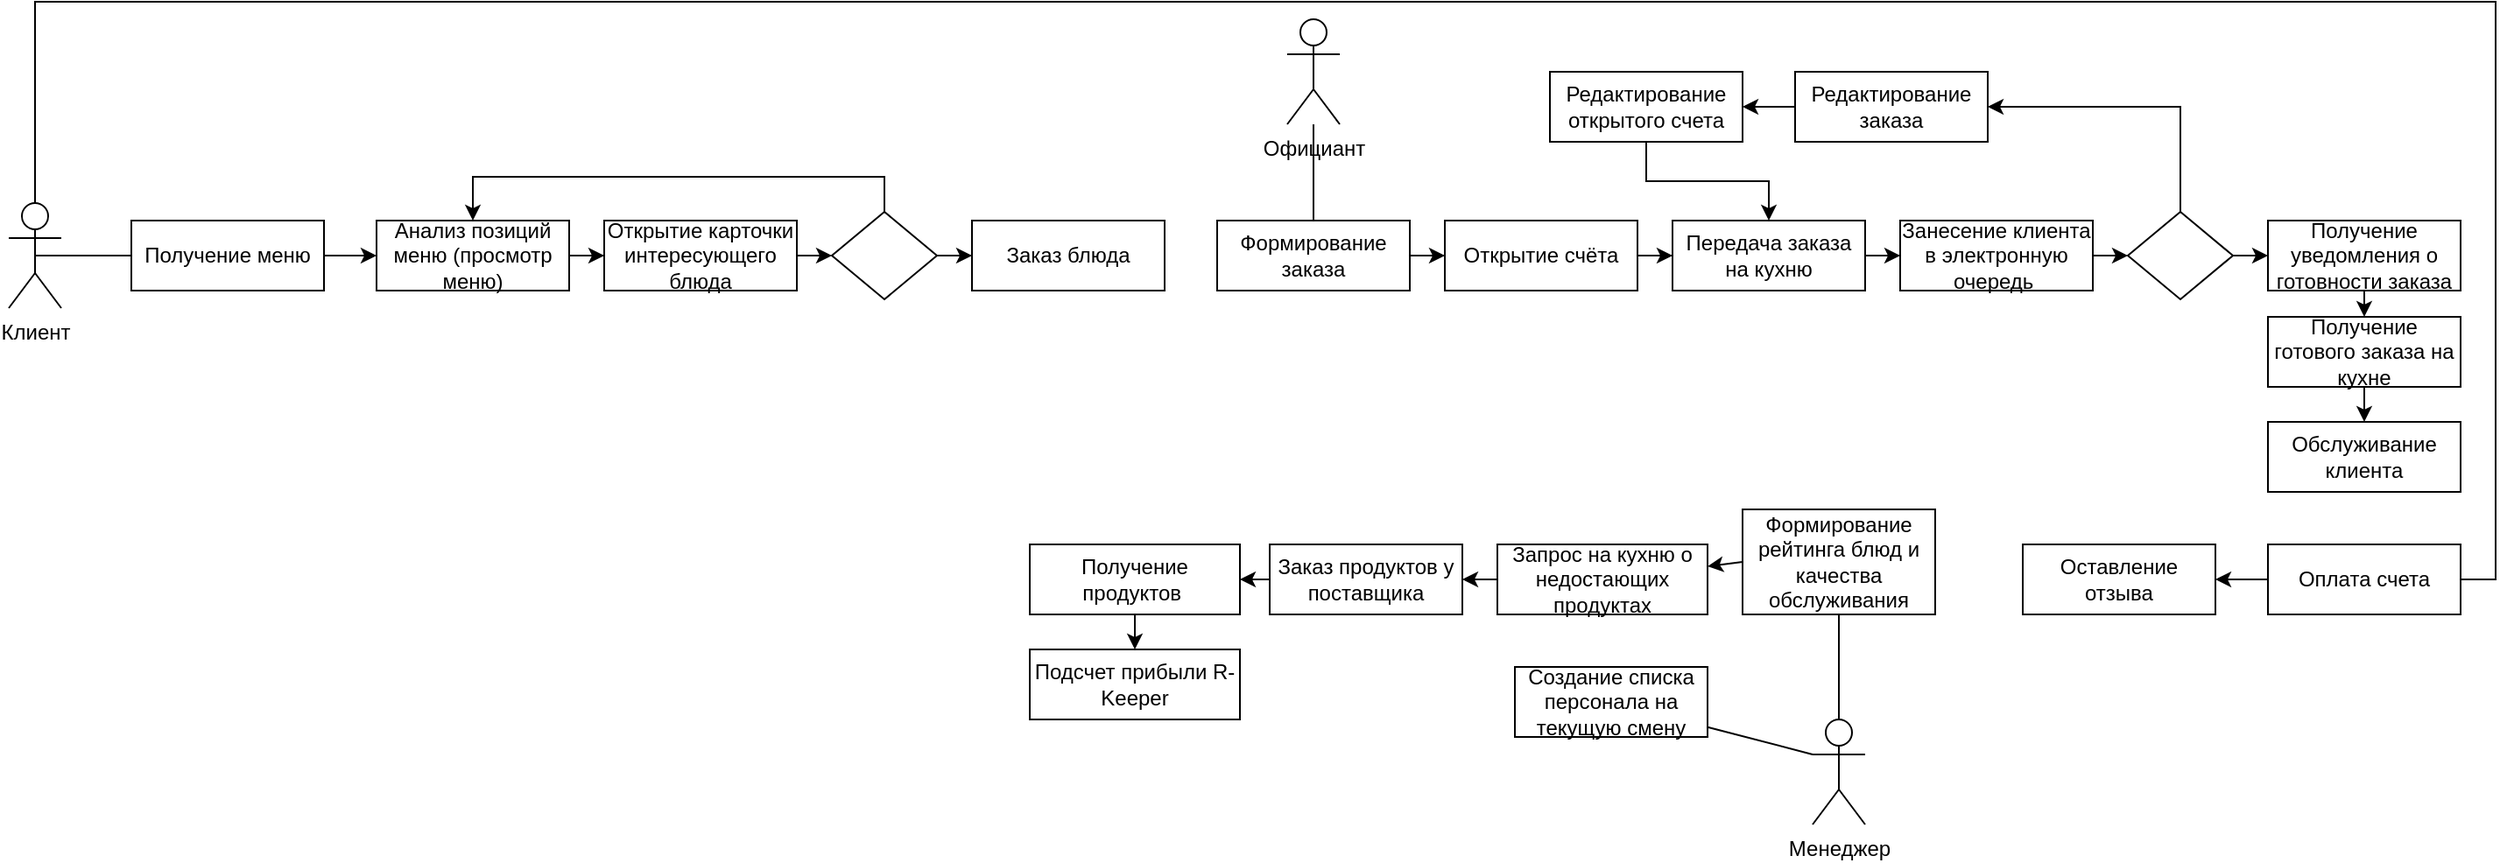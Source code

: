 <mxfile version="15.3.8" type="device"><diagram id="nGhzScu0w4sPOhvbiOy2" name="Page-1"><mxGraphModel dx="965" dy="561" grid="1" gridSize="10" guides="1" tooltips="1" connect="1" arrows="1" fold="1" page="1" pageScale="1" pageWidth="827" pageHeight="1169" math="0" shadow="0"><root><mxCell id="0"/><mxCell id="1" parent="0"/><mxCell id="5d1MTNIgyIdPS4blu5-G-6" style="edgeStyle=orthogonalEdgeStyle;rounded=0;orthogonalLoop=1;jettySize=auto;html=1;exitX=0.5;exitY=0.5;exitDx=0;exitDy=0;exitPerimeter=0;endArrow=none;endFill=0;strokeColor=default;" edge="1" parent="1" source="5d1MTNIgyIdPS4blu5-G-1" target="5d1MTNIgyIdPS4blu5-G-3"><mxGeometry relative="1" as="geometry"/></mxCell><mxCell id="5d1MTNIgyIdPS4blu5-G-68" style="edgeStyle=orthogonalEdgeStyle;rounded=0;orthogonalLoop=1;jettySize=auto;html=1;exitX=0.5;exitY=0;exitDx=0;exitDy=0;exitPerimeter=0;endArrow=none;endFill=0;strokeColor=default;entryX=1;entryY=0.5;entryDx=0;entryDy=0;" edge="1" parent="1" source="5d1MTNIgyIdPS4blu5-G-1" target="5d1MTNIgyIdPS4blu5-G-67"><mxGeometry relative="1" as="geometry"><mxPoint x="210" y="170" as="targetPoint"/><Array as="points"><mxPoint x="115" y="90"/><mxPoint x="1520" y="90"/><mxPoint x="1520" y="420"/></Array></mxGeometry></mxCell><mxCell id="5d1MTNIgyIdPS4blu5-G-1" value="Клиент" style="shape=umlActor;verticalLabelPosition=bottom;verticalAlign=top;html=1;outlineConnect=0;" vertex="1" parent="1"><mxGeometry x="100" y="205" width="30" height="60" as="geometry"/></mxCell><mxCell id="5d1MTNIgyIdPS4blu5-G-10" value="" style="edgeStyle=orthogonalEdgeStyle;rounded=0;orthogonalLoop=1;jettySize=auto;html=1;endArrow=classic;endFill=1;strokeColor=default;" edge="1" parent="1" source="5d1MTNIgyIdPS4blu5-G-3" target="5d1MTNIgyIdPS4blu5-G-9"><mxGeometry relative="1" as="geometry"/></mxCell><mxCell id="5d1MTNIgyIdPS4blu5-G-3" value="Получение меню" style="rounded=0;whiteSpace=wrap;html=1;" vertex="1" parent="1"><mxGeometry x="170" y="215" width="110" height="40" as="geometry"/></mxCell><mxCell id="5d1MTNIgyIdPS4blu5-G-12" value="" style="edgeStyle=orthogonalEdgeStyle;rounded=0;orthogonalLoop=1;jettySize=auto;html=1;endArrow=classic;endFill=1;strokeColor=default;" edge="1" parent="1" source="5d1MTNIgyIdPS4blu5-G-9" target="5d1MTNIgyIdPS4blu5-G-11"><mxGeometry relative="1" as="geometry"/></mxCell><mxCell id="5d1MTNIgyIdPS4blu5-G-9" value="Анализ позиций меню (просмотр меню)" style="rounded=0;whiteSpace=wrap;html=1;" vertex="1" parent="1"><mxGeometry x="310" y="215" width="110" height="40" as="geometry"/></mxCell><mxCell id="5d1MTNIgyIdPS4blu5-G-18" style="edgeStyle=orthogonalEdgeStyle;rounded=0;orthogonalLoop=1;jettySize=auto;html=1;exitX=1;exitY=0.5;exitDx=0;exitDy=0;entryX=0;entryY=0.5;entryDx=0;entryDy=0;endArrow=classic;endFill=1;strokeColor=default;" edge="1" parent="1" source="5d1MTNIgyIdPS4blu5-G-11" target="5d1MTNIgyIdPS4blu5-G-14"><mxGeometry relative="1" as="geometry"/></mxCell><mxCell id="5d1MTNIgyIdPS4blu5-G-11" value="Открытие карточки интересующего блюда" style="rounded=0;whiteSpace=wrap;html=1;" vertex="1" parent="1"><mxGeometry x="440" y="215" width="110" height="40" as="geometry"/></mxCell><mxCell id="5d1MTNIgyIdPS4blu5-G-15" style="edgeStyle=orthogonalEdgeStyle;rounded=0;orthogonalLoop=1;jettySize=auto;html=1;exitX=0.5;exitY=0;exitDx=0;exitDy=0;entryX=0.5;entryY=0;entryDx=0;entryDy=0;endArrow=classic;endFill=1;strokeColor=default;" edge="1" parent="1" source="5d1MTNIgyIdPS4blu5-G-14" target="5d1MTNIgyIdPS4blu5-G-9"><mxGeometry relative="1" as="geometry"/></mxCell><mxCell id="5d1MTNIgyIdPS4blu5-G-19" style="edgeStyle=orthogonalEdgeStyle;rounded=0;orthogonalLoop=1;jettySize=auto;html=1;exitX=1;exitY=0.5;exitDx=0;exitDy=0;endArrow=classic;endFill=1;strokeColor=default;" edge="1" parent="1" source="5d1MTNIgyIdPS4blu5-G-14" target="5d1MTNIgyIdPS4blu5-G-16"><mxGeometry relative="1" as="geometry"/></mxCell><mxCell id="5d1MTNIgyIdPS4blu5-G-14" value="" style="rhombus;whiteSpace=wrap;html=1;rounded=0;" vertex="1" parent="1"><mxGeometry x="570" y="210" width="60" height="50" as="geometry"/></mxCell><mxCell id="5d1MTNIgyIdPS4blu5-G-16" value="Заказ блюда" style="rounded=0;whiteSpace=wrap;html=1;" vertex="1" parent="1"><mxGeometry x="650" y="215" width="110" height="40" as="geometry"/></mxCell><mxCell id="5d1MTNIgyIdPS4blu5-G-62" value="" style="edgeStyle=orthogonalEdgeStyle;rounded=0;orthogonalLoop=1;jettySize=auto;html=1;endArrow=none;endFill=0;strokeColor=default;" edge="1" parent="1" source="5d1MTNIgyIdPS4blu5-G-20" target="5d1MTNIgyIdPS4blu5-G-21"><mxGeometry relative="1" as="geometry"/></mxCell><mxCell id="5d1MTNIgyIdPS4blu5-G-20" value="Официант" style="shape=umlActor;verticalLabelPosition=bottom;verticalAlign=top;html=1;outlineConnect=0;rounded=0;" vertex="1" parent="1"><mxGeometry x="830" y="100" width="30" height="60" as="geometry"/></mxCell><mxCell id="5d1MTNIgyIdPS4blu5-G-24" style="edgeStyle=orthogonalEdgeStyle;rounded=0;orthogonalLoop=1;jettySize=auto;html=1;exitX=1;exitY=0.5;exitDx=0;exitDy=0;endArrow=classic;endFill=1;strokeColor=default;" edge="1" parent="1" source="5d1MTNIgyIdPS4blu5-G-21" target="5d1MTNIgyIdPS4blu5-G-22"><mxGeometry relative="1" as="geometry"/></mxCell><mxCell id="5d1MTNIgyIdPS4blu5-G-21" value="Формирование заказа" style="rounded=0;whiteSpace=wrap;html=1;" vertex="1" parent="1"><mxGeometry x="790" y="215" width="110" height="40" as="geometry"/></mxCell><mxCell id="5d1MTNIgyIdPS4blu5-G-27" style="edgeStyle=orthogonalEdgeStyle;rounded=0;orthogonalLoop=1;jettySize=auto;html=1;exitX=1;exitY=0.5;exitDx=0;exitDy=0;endArrow=classic;endFill=1;strokeColor=default;" edge="1" parent="1" source="5d1MTNIgyIdPS4blu5-G-22" target="5d1MTNIgyIdPS4blu5-G-25"><mxGeometry relative="1" as="geometry"/></mxCell><mxCell id="5d1MTNIgyIdPS4blu5-G-22" value="Открытие счёта" style="rounded=0;whiteSpace=wrap;html=1;" vertex="1" parent="1"><mxGeometry x="920" y="215" width="110" height="40" as="geometry"/></mxCell><mxCell id="5d1MTNIgyIdPS4blu5-G-28" style="edgeStyle=orthogonalEdgeStyle;rounded=0;orthogonalLoop=1;jettySize=auto;html=1;exitX=1;exitY=0.5;exitDx=0;exitDy=0;endArrow=classic;endFill=1;strokeColor=default;" edge="1" parent="1" source="5d1MTNIgyIdPS4blu5-G-25" target="5d1MTNIgyIdPS4blu5-G-26"><mxGeometry relative="1" as="geometry"/></mxCell><mxCell id="5d1MTNIgyIdPS4blu5-G-25" value="Передача заказа на кухню" style="rounded=0;whiteSpace=wrap;html=1;" vertex="1" parent="1"><mxGeometry x="1050" y="215" width="110" height="40" as="geometry"/></mxCell><mxCell id="5d1MTNIgyIdPS4blu5-G-52" style="edgeStyle=none;rounded=0;orthogonalLoop=1;jettySize=auto;html=1;exitX=1;exitY=0.5;exitDx=0;exitDy=0;entryX=0;entryY=0.5;entryDx=0;entryDy=0;endArrow=classic;endFill=1;strokeColor=default;" edge="1" parent="1" source="5d1MTNIgyIdPS4blu5-G-26" target="5d1MTNIgyIdPS4blu5-G-51"><mxGeometry relative="1" as="geometry"/></mxCell><mxCell id="5d1MTNIgyIdPS4blu5-G-26" value="Занесение клиента в электронную очередь&amp;nbsp;" style="rounded=0;whiteSpace=wrap;html=1;" vertex="1" parent="1"><mxGeometry x="1180" y="215" width="110" height="40" as="geometry"/></mxCell><mxCell id="5d1MTNIgyIdPS4blu5-G-53" style="edgeStyle=none;rounded=0;orthogonalLoop=1;jettySize=auto;html=1;exitX=1;exitY=0.5;exitDx=0;exitDy=0;endArrow=classic;endFill=1;strokeColor=default;" edge="1" parent="1" source="5d1MTNIgyIdPS4blu5-G-51"><mxGeometry relative="1" as="geometry"><mxPoint x="1390" y="235" as="targetPoint"/></mxGeometry></mxCell><mxCell id="5d1MTNIgyIdPS4blu5-G-58" style="edgeStyle=orthogonalEdgeStyle;rounded=0;orthogonalLoop=1;jettySize=auto;html=1;entryX=1;entryY=0.5;entryDx=0;entryDy=0;endArrow=classic;endFill=1;strokeColor=default;" edge="1" parent="1" target="5d1MTNIgyIdPS4blu5-G-55"><mxGeometry relative="1" as="geometry"><mxPoint x="1340" y="210" as="sourcePoint"/><Array as="points"><mxPoint x="1340" y="150"/></Array></mxGeometry></mxCell><mxCell id="5d1MTNIgyIdPS4blu5-G-51" value="" style="rhombus;whiteSpace=wrap;html=1;rounded=0;" vertex="1" parent="1"><mxGeometry x="1310" y="210" width="60" height="50" as="geometry"/></mxCell><mxCell id="5d1MTNIgyIdPS4blu5-G-65" style="edgeStyle=orthogonalEdgeStyle;rounded=0;orthogonalLoop=1;jettySize=auto;html=1;exitX=0.5;exitY=1;exitDx=0;exitDy=0;entryX=0.5;entryY=0;entryDx=0;entryDy=0;endArrow=classic;endFill=1;strokeColor=default;" edge="1" parent="1" source="5d1MTNIgyIdPS4blu5-G-54" target="5d1MTNIgyIdPS4blu5-G-63"><mxGeometry relative="1" as="geometry"/></mxCell><mxCell id="5d1MTNIgyIdPS4blu5-G-54" value="Получение уведомления о готовности заказа" style="rounded=0;whiteSpace=wrap;html=1;" vertex="1" parent="1"><mxGeometry x="1390" y="215" width="110" height="40" as="geometry"/></mxCell><mxCell id="5d1MTNIgyIdPS4blu5-G-60" style="edgeStyle=orthogonalEdgeStyle;rounded=0;orthogonalLoop=1;jettySize=auto;html=1;exitX=0;exitY=0.5;exitDx=0;exitDy=0;endArrow=classic;endFill=1;strokeColor=default;" edge="1" parent="1" source="5d1MTNIgyIdPS4blu5-G-55" target="5d1MTNIgyIdPS4blu5-G-59"><mxGeometry relative="1" as="geometry"/></mxCell><mxCell id="5d1MTNIgyIdPS4blu5-G-55" value="Редактирование заказа" style="rounded=0;whiteSpace=wrap;html=1;" vertex="1" parent="1"><mxGeometry x="1120" y="130" width="110" height="40" as="geometry"/></mxCell><mxCell id="5d1MTNIgyIdPS4blu5-G-61" style="edgeStyle=orthogonalEdgeStyle;rounded=0;orthogonalLoop=1;jettySize=auto;html=1;exitX=0.5;exitY=1;exitDx=0;exitDy=0;entryX=0.5;entryY=0;entryDx=0;entryDy=0;endArrow=classic;endFill=1;strokeColor=default;" edge="1" parent="1" source="5d1MTNIgyIdPS4blu5-G-59" target="5d1MTNIgyIdPS4blu5-G-25"><mxGeometry relative="1" as="geometry"/></mxCell><mxCell id="5d1MTNIgyIdPS4blu5-G-59" value="Редактирование открытого счета" style="rounded=0;whiteSpace=wrap;html=1;" vertex="1" parent="1"><mxGeometry x="980" y="130" width="110" height="40" as="geometry"/></mxCell><mxCell id="5d1MTNIgyIdPS4blu5-G-66" style="edgeStyle=orthogonalEdgeStyle;rounded=0;orthogonalLoop=1;jettySize=auto;html=1;exitX=0.5;exitY=1;exitDx=0;exitDy=0;entryX=0.5;entryY=0;entryDx=0;entryDy=0;endArrow=classic;endFill=1;strokeColor=default;" edge="1" parent="1" source="5d1MTNIgyIdPS4blu5-G-63" target="5d1MTNIgyIdPS4blu5-G-64"><mxGeometry relative="1" as="geometry"/></mxCell><mxCell id="5d1MTNIgyIdPS4blu5-G-63" value="Получение готового заказа на кухне" style="rounded=0;whiteSpace=wrap;html=1;" vertex="1" parent="1"><mxGeometry x="1390" y="270" width="110" height="40" as="geometry"/></mxCell><mxCell id="5d1MTNIgyIdPS4blu5-G-64" value="Обслуживание клиента" style="rounded=0;whiteSpace=wrap;html=1;" vertex="1" parent="1"><mxGeometry x="1390" y="330" width="110" height="40" as="geometry"/></mxCell><mxCell id="5d1MTNIgyIdPS4blu5-G-70" style="edgeStyle=orthogonalEdgeStyle;rounded=0;orthogonalLoop=1;jettySize=auto;html=1;exitX=0;exitY=0.5;exitDx=0;exitDy=0;endArrow=classic;endFill=1;strokeColor=default;" edge="1" parent="1" source="5d1MTNIgyIdPS4blu5-G-67" target="5d1MTNIgyIdPS4blu5-G-69"><mxGeometry relative="1" as="geometry"/></mxCell><mxCell id="5d1MTNIgyIdPS4blu5-G-67" value="Оплата счета" style="rounded=0;whiteSpace=wrap;html=1;" vertex="1" parent="1"><mxGeometry x="1390" y="400" width="110" height="40" as="geometry"/></mxCell><mxCell id="5d1MTNIgyIdPS4blu5-G-69" value="Оставление отзыва" style="rounded=0;whiteSpace=wrap;html=1;" vertex="1" parent="1"><mxGeometry x="1250" y="400" width="110" height="40" as="geometry"/></mxCell><mxCell id="5d1MTNIgyIdPS4blu5-G-78" value="" style="edgeStyle=orthogonalEdgeStyle;rounded=0;orthogonalLoop=1;jettySize=auto;html=1;endArrow=none;endFill=0;strokeColor=default;" edge="1" parent="1" source="5d1MTNIgyIdPS4blu5-G-71"><mxGeometry relative="1" as="geometry"><mxPoint x="1145" y="440" as="targetPoint"/></mxGeometry></mxCell><mxCell id="5d1MTNIgyIdPS4blu5-G-91" style="rounded=0;orthogonalLoop=1;jettySize=auto;html=1;exitX=0;exitY=0.333;exitDx=0;exitDy=0;exitPerimeter=0;endArrow=none;endFill=0;strokeColor=default;" edge="1" parent="1" source="5d1MTNIgyIdPS4blu5-G-71" target="5d1MTNIgyIdPS4blu5-G-72"><mxGeometry relative="1" as="geometry"/></mxCell><mxCell id="5d1MTNIgyIdPS4blu5-G-71" value="Менеджер" style="shape=umlActor;verticalLabelPosition=bottom;verticalAlign=top;html=1;outlineConnect=0;rounded=0;" vertex="1" parent="1"><mxGeometry x="1130" y="500" width="30" height="60" as="geometry"/></mxCell><mxCell id="5d1MTNIgyIdPS4blu5-G-72" value="Создание списка персонала на текущую смену" style="rounded=0;whiteSpace=wrap;html=1;" vertex="1" parent="1"><mxGeometry x="960" y="470" width="110" height="40" as="geometry"/></mxCell><mxCell id="5d1MTNIgyIdPS4blu5-G-95" style="edgeStyle=none;rounded=0;orthogonalLoop=1;jettySize=auto;html=1;exitX=0;exitY=0.5;exitDx=0;exitDy=0;endArrow=classic;endFill=1;strokeColor=default;" edge="1" parent="1" source="5d1MTNIgyIdPS4blu5-G-73" target="5d1MTNIgyIdPS4blu5-G-92"><mxGeometry relative="1" as="geometry"/></mxCell><mxCell id="5d1MTNIgyIdPS4blu5-G-73" value="Заказ продуктов у поставщика" style="rounded=0;whiteSpace=wrap;html=1;" vertex="1" parent="1"><mxGeometry x="820" y="400" width="110" height="40" as="geometry"/></mxCell><mxCell id="5d1MTNIgyIdPS4blu5-G-82" style="edgeStyle=orthogonalEdgeStyle;rounded=0;orthogonalLoop=1;jettySize=auto;html=1;exitX=0;exitY=0.5;exitDx=0;exitDy=0;entryX=1;entryY=0.5;entryDx=0;entryDy=0;endArrow=classic;endFill=1;strokeColor=default;" edge="1" parent="1" source="5d1MTNIgyIdPS4blu5-G-79" target="5d1MTNIgyIdPS4blu5-G-73"><mxGeometry relative="1" as="geometry"/></mxCell><mxCell id="5d1MTNIgyIdPS4blu5-G-79" value="Запрос на кухню о недостающих продуктах" style="rounded=0;whiteSpace=wrap;html=1;" vertex="1" parent="1"><mxGeometry x="950" y="400" width="120" height="40" as="geometry"/></mxCell><mxCell id="5d1MTNIgyIdPS4blu5-G-94" style="edgeStyle=none;rounded=0;orthogonalLoop=1;jettySize=auto;html=1;exitX=0;exitY=0.5;exitDx=0;exitDy=0;endArrow=classic;endFill=1;strokeColor=default;" edge="1" parent="1" source="5d1MTNIgyIdPS4blu5-G-83" target="5d1MTNIgyIdPS4blu5-G-79"><mxGeometry relative="1" as="geometry"/></mxCell><mxCell id="5d1MTNIgyIdPS4blu5-G-83" value="Формирование рейтинга блюд и качества обслуживания" style="rounded=0;whiteSpace=wrap;html=1;" vertex="1" parent="1"><mxGeometry x="1090" y="380" width="110" height="60" as="geometry"/></mxCell><mxCell id="5d1MTNIgyIdPS4blu5-G-97" style="edgeStyle=none;rounded=0;orthogonalLoop=1;jettySize=auto;html=1;exitX=0.5;exitY=1;exitDx=0;exitDy=0;endArrow=classic;endFill=1;strokeColor=default;" edge="1" parent="1" source="5d1MTNIgyIdPS4blu5-G-92" target="5d1MTNIgyIdPS4blu5-G-96"><mxGeometry relative="1" as="geometry"/></mxCell><mxCell id="5d1MTNIgyIdPS4blu5-G-92" value="Получение продуктов&amp;nbsp;" style="rounded=0;whiteSpace=wrap;html=1;" vertex="1" parent="1"><mxGeometry x="683" y="400" width="120" height="40" as="geometry"/></mxCell><mxCell id="5d1MTNIgyIdPS4blu5-G-96" value="Подсчет прибыли R-Keeper" style="rounded=0;whiteSpace=wrap;html=1;" vertex="1" parent="1"><mxGeometry x="683" y="460" width="120" height="40" as="geometry"/></mxCell></root></mxGraphModel></diagram></mxfile>